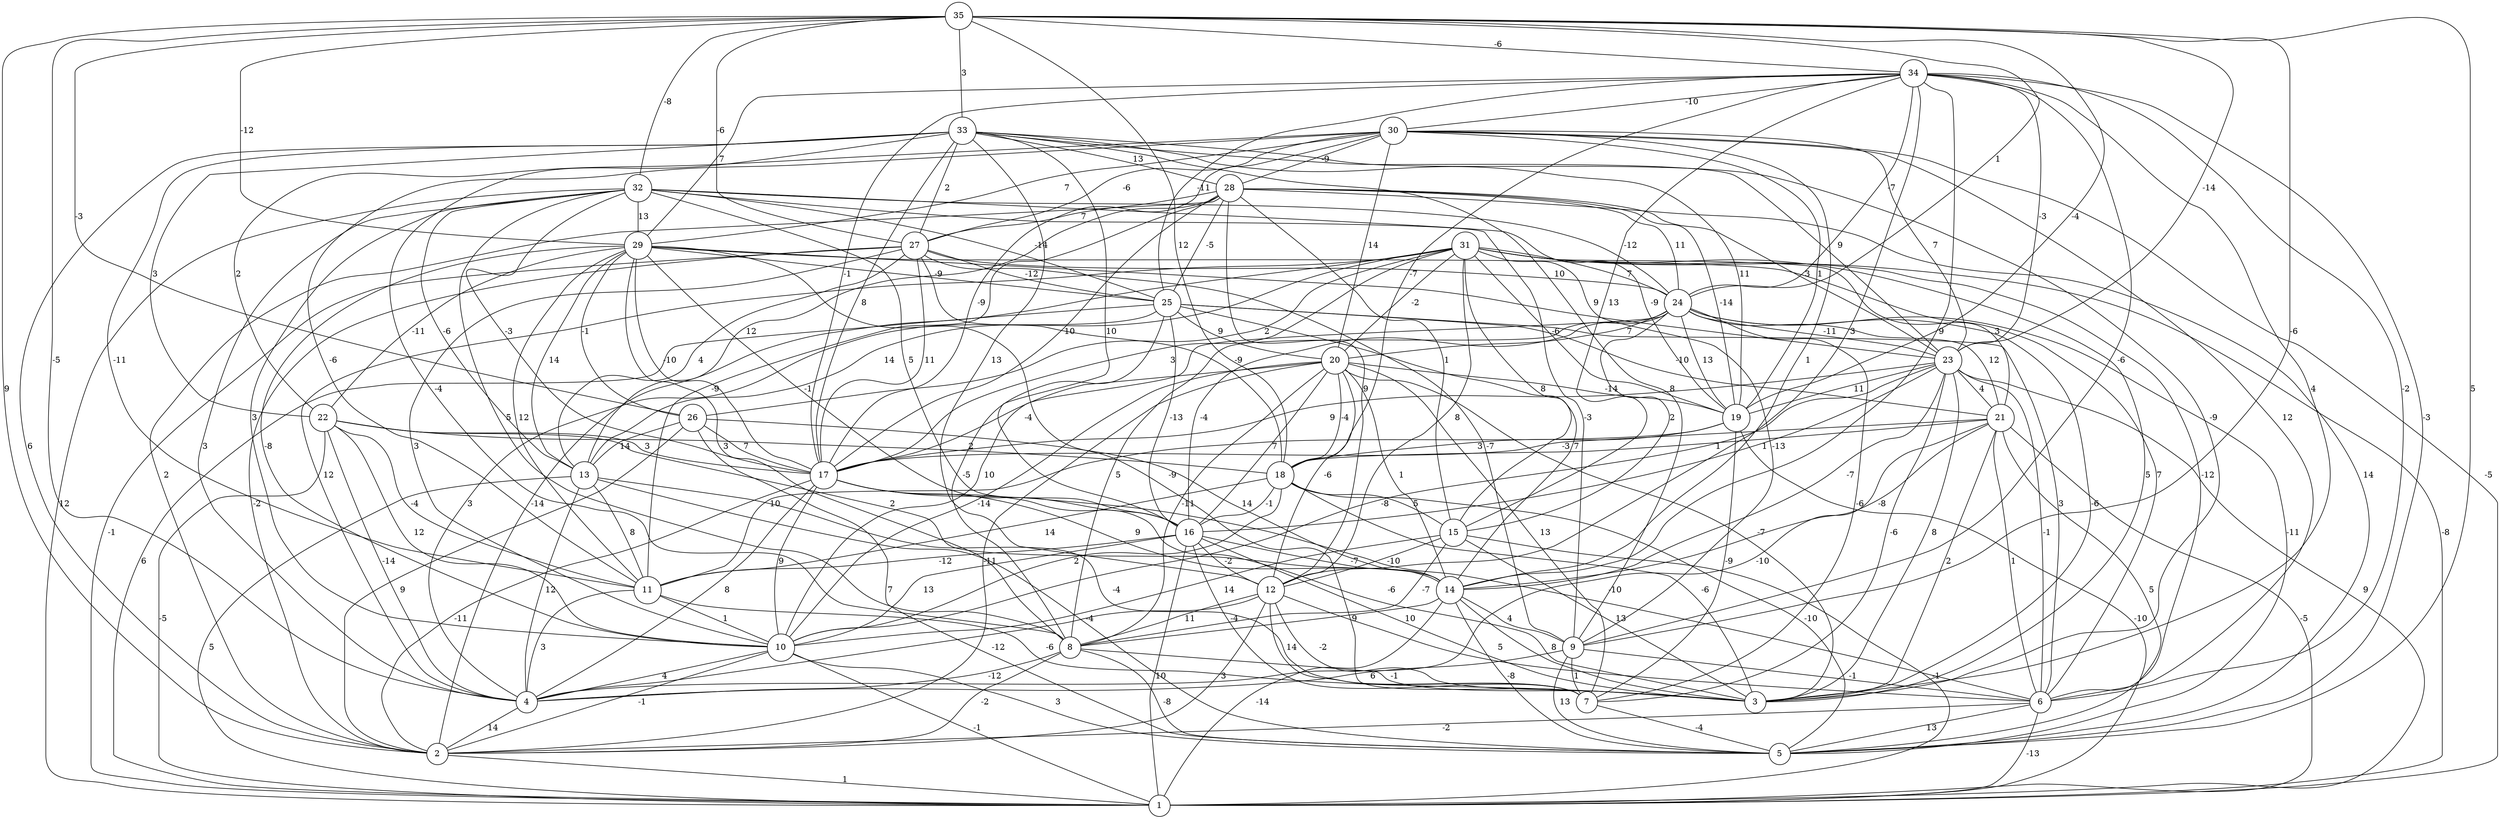 graph { 
	 fontname="Helvetica,Arial,sans-serif" 
	 node [shape = circle]; 
	 35 -- 2 [label = "9"];
	 35 -- 4 [label = "-5"];
	 35 -- 5 [label = "5"];
	 35 -- 9 [label = "-6"];
	 35 -- 18 [label = "12"];
	 35 -- 19 [label = "-4"];
	 35 -- 23 [label = "-14"];
	 35 -- 24 [label = "1"];
	 35 -- 26 [label = "-3"];
	 35 -- 27 [label = "-6"];
	 35 -- 29 [label = "-12"];
	 35 -- 32 [label = "-8"];
	 35 -- 33 [label = "3"];
	 35 -- 34 [label = "-6"];
	 34 -- 3 [label = "4"];
	 34 -- 5 [label = "-3"];
	 34 -- 6 [label = "-2"];
	 34 -- 9 [label = "-6"];
	 34 -- 12 [label = "3"];
	 34 -- 14 [label = "9"];
	 34 -- 15 [label = "13"];
	 34 -- 17 [label = "-1"];
	 34 -- 18 [label = "-7"];
	 34 -- 23 [label = "-3"];
	 34 -- 24 [label = "-7"];
	 34 -- 25 [label = "-11"];
	 34 -- 29 [label = "7"];
	 34 -- 30 [label = "-10"];
	 33 -- 2 [label = "6"];
	 33 -- 3 [label = "-9"];
	 33 -- 8 [label = "-4"];
	 33 -- 9 [label = "8"];
	 33 -- 11 [label = "-11"];
	 33 -- 12 [label = "13"];
	 33 -- 16 [label = "10"];
	 33 -- 17 [label = "8"];
	 33 -- 19 [label = "11"];
	 33 -- 22 [label = "3"];
	 33 -- 23 [label = "9"];
	 33 -- 27 [label = "2"];
	 33 -- 28 [label = "13"];
	 32 -- 1 [label = "12"];
	 32 -- 4 [label = "3"];
	 32 -- 8 [label = "5"];
	 32 -- 9 [label = "-3"];
	 32 -- 10 [label = "3"];
	 32 -- 13 [label = "-6"];
	 32 -- 16 [label = "5"];
	 32 -- 17 [label = "-3"];
	 32 -- 19 [label = "-9"];
	 32 -- 24 [label = "-12"];
	 32 -- 25 [label = "-14"];
	 32 -- 29 [label = "13"];
	 31 -- 1 [label = "-8"];
	 31 -- 2 [label = "-14"];
	 31 -- 3 [label = "5"];
	 31 -- 4 [label = "12"];
	 31 -- 6 [label = "-12"];
	 31 -- 9 [label = "-13"];
	 31 -- 12 [label = "8"];
	 31 -- 13 [label = "14"];
	 31 -- 15 [label = "8"];
	 31 -- 17 [label = "3"];
	 31 -- 19 [label = "-6"];
	 31 -- 20 [label = "-2"];
	 31 -- 21 [label = "3"];
	 31 -- 24 [label = "7"];
	 31 -- 26 [label = "2"];
	 30 -- 1 [label = "-5"];
	 30 -- 6 [label = "12"];
	 30 -- 11 [label = "-6"];
	 30 -- 14 [label = "1"];
	 30 -- 17 [label = "-9"];
	 30 -- 19 [label = "1"];
	 30 -- 20 [label = "14"];
	 30 -- 22 [label = "2"];
	 30 -- 23 [label = "7"];
	 30 -- 27 [label = "-6"];
	 30 -- 28 [label = "-9"];
	 30 -- 29 [label = "7"];
	 29 -- 6 [label = "7"];
	 29 -- 7 [label = "-9"];
	 29 -- 8 [label = "3"];
	 29 -- 10 [label = "-8"];
	 29 -- 11 [label = "12"];
	 29 -- 13 [label = "14"];
	 29 -- 16 [label = "-1"];
	 29 -- 17 [label = "-10"];
	 29 -- 22 [label = "-11"];
	 29 -- 23 [label = "9"];
	 29 -- 25 [label = "-9"];
	 29 -- 26 [label = "-1"];
	 28 -- 2 [label = "2"];
	 28 -- 5 [label = "14"];
	 28 -- 11 [label = "-9"];
	 28 -- 12 [label = "9"];
	 28 -- 13 [label = "12"];
	 28 -- 15 [label = "1"];
	 28 -- 17 [label = "10"];
	 28 -- 19 [label = "-14"];
	 28 -- 23 [label = "3"];
	 28 -- 24 [label = "11"];
	 28 -- 25 [label = "-5"];
	 28 -- 27 [label = "7"];
	 27 -- 1 [label = "-1"];
	 27 -- 2 [label = "-2"];
	 27 -- 9 [label = "-7"];
	 27 -- 10 [label = "3"];
	 27 -- 13 [label = "4"];
	 27 -- 17 [label = "11"];
	 27 -- 18 [label = "-9"];
	 27 -- 24 [label = "10"];
	 27 -- 25 [label = "-12"];
	 26 -- 2 [label = "9"];
	 26 -- 5 [label = "7"];
	 26 -- 13 [label = "14"];
	 26 -- 14 [label = "14"];
	 26 -- 17 [label = "7"];
	 25 -- 1 [label = "6"];
	 25 -- 4 [label = "3"];
	 25 -- 6 [label = "3"];
	 25 -- 8 [label = "-5"];
	 25 -- 14 [label = "7"];
	 25 -- 16 [label = "-13"];
	 25 -- 20 [label = "9"];
	 25 -- 21 [label = "-10"];
	 24 -- 3 [label = "-6"];
	 24 -- 5 [label = "-11"];
	 24 -- 7 [label = "-6"];
	 24 -- 8 [label = "5"];
	 24 -- 10 [label = "10"];
	 24 -- 15 [label = "2"];
	 24 -- 16 [label = "-4"];
	 24 -- 19 [label = "13"];
	 24 -- 20 [label = "7"];
	 24 -- 21 [label = "12"];
	 24 -- 23 [label = "-11"];
	 23 -- 1 [label = "9"];
	 23 -- 3 [label = "8"];
	 23 -- 6 [label = "-1"];
	 23 -- 7 [label = "-6"];
	 23 -- 10 [label = "-8"];
	 23 -- 14 [label = "-7"];
	 23 -- 16 [label = "1"];
	 23 -- 17 [label = "9"];
	 23 -- 19 [label = "11"];
	 23 -- 21 [label = "4"];
	 22 -- 1 [label = "-5"];
	 22 -- 4 [label = "-14"];
	 22 -- 10 [label = "12"];
	 22 -- 11 [label = "-4"];
	 22 -- 14 [label = "2"];
	 22 -- 17 [label = "3"];
	 22 -- 18 [label = "2"];
	 21 -- 1 [label = "-5"];
	 21 -- 3 [label = "2"];
	 21 -- 4 [label = "-10"];
	 21 -- 5 [label = "5"];
	 21 -- 6 [label = "1"];
	 21 -- 14 [label = "-8"];
	 21 -- 17 [label = "-3"];
	 21 -- 18 [label = "1"];
	 20 -- 2 [label = "-11"];
	 20 -- 3 [label = "-7"];
	 20 -- 7 [label = "13"];
	 20 -- 8 [label = "-11"];
	 20 -- 10 [label = "-14"];
	 20 -- 12 [label = "-6"];
	 20 -- 14 [label = "1"];
	 20 -- 16 [label = "7"];
	 20 -- 17 [label = "-4"];
	 20 -- 18 [label = "-4"];
	 20 -- 19 [label = "-14"];
	 19 -- 1 [label = "-10"];
	 19 -- 7 [label = "-9"];
	 19 -- 11 [label = "10"];
	 19 -- 18 [label = "3"];
	 18 -- 3 [label = "-6"];
	 18 -- 5 [label = "-10"];
	 18 -- 10 [label = "2"];
	 18 -- 11 [label = "14"];
	 18 -- 15 [label = "5"];
	 18 -- 16 [label = "-1"];
	 17 -- 2 [label = "-11"];
	 17 -- 3 [label = "-6"];
	 17 -- 4 [label = "8"];
	 17 -- 6 [label = "-10"];
	 17 -- 10 [label = "9"];
	 17 -- 14 [label = "9"];
	 16 -- 1 [label = "10"];
	 16 -- 3 [label = "10"];
	 16 -- 7 [label = "-4"];
	 16 -- 10 [label = "13"];
	 16 -- 11 [label = "-12"];
	 16 -- 12 [label = "-2"];
	 16 -- 14 [label = "-7"];
	 15 -- 1 [label = "-1"];
	 15 -- 3 [label = "13"];
	 15 -- 8 [label = "-7"];
	 15 -- 10 [label = "14"];
	 15 -- 12 [label = "-10"];
	 14 -- 1 [label = "-14"];
	 14 -- 3 [label = "8"];
	 14 -- 5 [label = "-8"];
	 14 -- 8 [label = "9"];
	 14 -- 9 [label = "4"];
	 13 -- 1 [label = "5"];
	 13 -- 4 [label = "12"];
	 13 -- 5 [label = "-4"];
	 13 -- 7 [label = "-4"];
	 13 -- 11 [label = "8"];
	 12 -- 2 [label = "3"];
	 12 -- 3 [label = "-2"];
	 12 -- 4 [label = "-12"];
	 12 -- 6 [label = "5"];
	 12 -- 7 [label = "14"];
	 12 -- 8 [label = "11"];
	 11 -- 3 [label = "-6"];
	 11 -- 4 [label = "3"];
	 11 -- 10 [label = "1"];
	 10 -- 1 [label = "-1"];
	 10 -- 2 [label = "-1"];
	 10 -- 4 [label = "4"];
	 10 -- 5 [label = "3"];
	 9 -- 4 [label = "6"];
	 9 -- 5 [label = "13"];
	 9 -- 6 [label = "-1"];
	 9 -- 7 [label = "1"];
	 8 -- 2 [label = "-2"];
	 8 -- 3 [label = "-1"];
	 8 -- 4 [label = "-12"];
	 8 -- 5 [label = "-8"];
	 7 -- 5 [label = "-4"];
	 6 -- 1 [label = "-13"];
	 6 -- 2 [label = "-2"];
	 6 -- 5 [label = "13"];
	 4 -- 2 [label = "14"];
	 2 -- 1 [label = "1"];
	 1;
	 2;
	 3;
	 4;
	 5;
	 6;
	 7;
	 8;
	 9;
	 10;
	 11;
	 12;
	 13;
	 14;
	 15;
	 16;
	 17;
	 18;
	 19;
	 20;
	 21;
	 22;
	 23;
	 24;
	 25;
	 26;
	 27;
	 28;
	 29;
	 30;
	 31;
	 32;
	 33;
	 34;
	 35;
}

